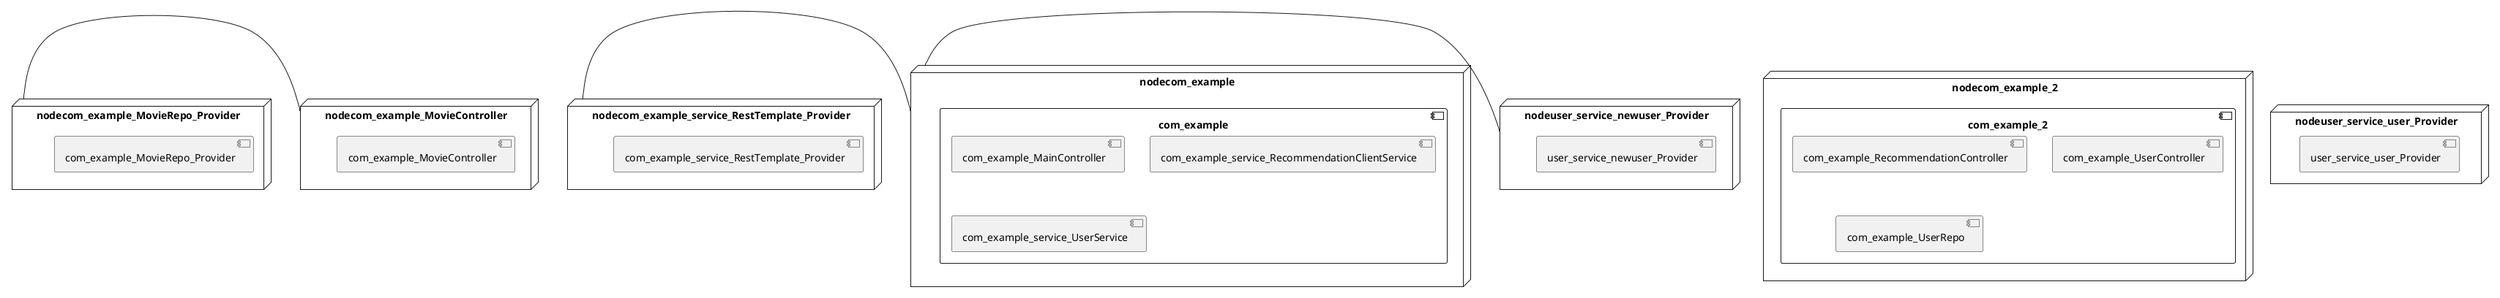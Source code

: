 @startuml
skinparam fixCircleLabelOverlapping true
skinparam componentStyle uml2
node nodecom_example {
component com_example {
[com_example_MainController] [[mdeket-spring-cloud-movie-recommendation.system#_PVNuFOcoEe6VQPybkK6gQA]]
[com_example_service_RecommendationClientService] [[mdeket-spring-cloud-movie-recommendation.system#_PVNuFOcoEe6VQPybkK6gQA]]
[com_example_service_UserService] [[mdeket-spring-cloud-movie-recommendation.system#_PVNuFOcoEe6VQPybkK6gQA]]
}
}
node nodecom_example_2 {
component com_example_2 {
[com_example_RecommendationController] [[mdeket-spring-cloud-movie-recommendation.system#_PVNuFOcoEe6VQPybkK6gQA]]
[com_example_UserController] [[mdeket-spring-cloud-movie-recommendation.system#_PVNuFOcoEe6VQPybkK6gQA]]
[com_example_UserRepo] [[mdeket-spring-cloud-movie-recommendation.system#_PVNuFOcoEe6VQPybkK6gQA]]
}
}
node nodecom_example_MovieController {
[com_example_MovieController] [[mdeket-spring-cloud-movie-recommendation.system#_PVNuFOcoEe6VQPybkK6gQA]]
}
node nodecom_example_MovieRepo_Provider {
[com_example_MovieRepo_Provider] [[mdeket-spring-cloud-movie-recommendation.system#_PVNuFOcoEe6VQPybkK6gQA]]
}
node nodecom_example_service_RestTemplate_Provider {
[com_example_service_RestTemplate_Provider] [[mdeket-spring-cloud-movie-recommendation.system#_PVNuFOcoEe6VQPybkK6gQA]]
}
node nodeuser_service_newuser_Provider {
[user_service_newuser_Provider] [[mdeket-spring-cloud-movie-recommendation.system#_PVNuFOcoEe6VQPybkK6gQA]]
}
node nodeuser_service_user_Provider {
[user_service_user_Provider] [[mdeket-spring-cloud-movie-recommendation.system#_PVNuFOcoEe6VQPybkK6gQA]]
}
[nodecom_example_MovieRepo_Provider] - [nodecom_example_MovieController]
[nodecom_example_service_RestTemplate_Provider] - [nodecom_example]
[nodeuser_service_newuser_Provider] - [nodecom_example]

@enduml
